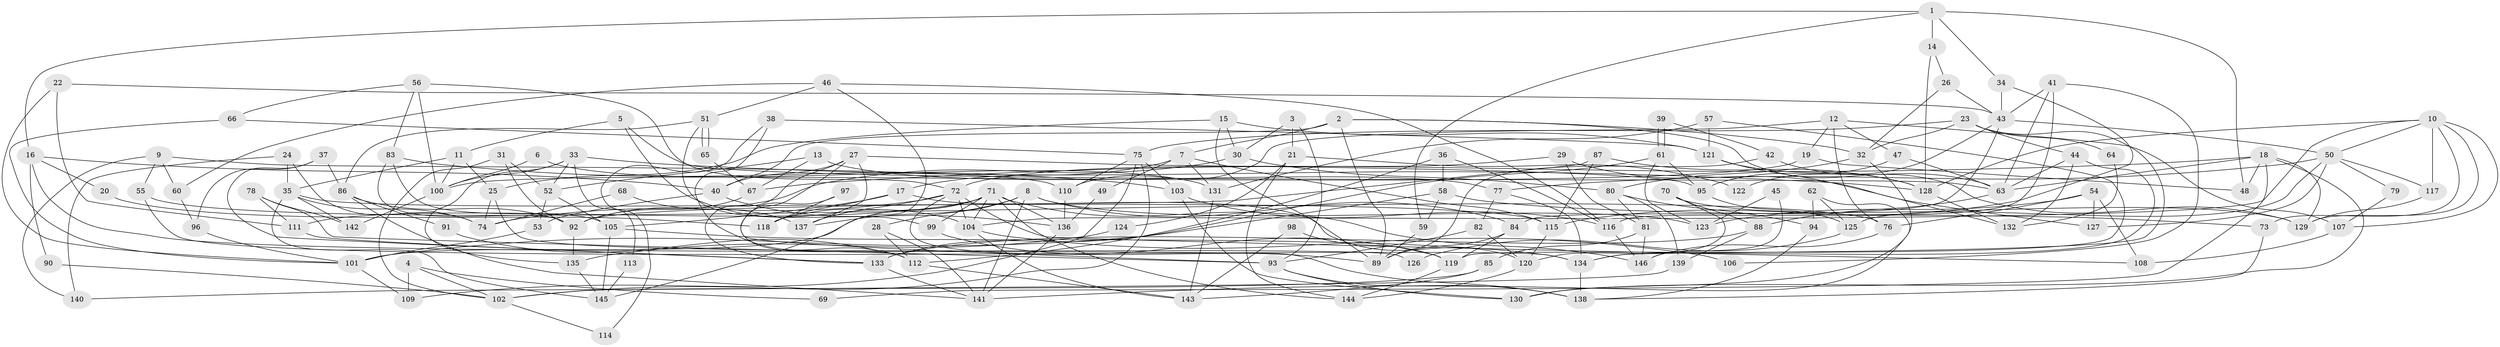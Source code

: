 // coarse degree distribution, {6: 0.1326530612244898, 8: 0.061224489795918366, 5: 0.15306122448979592, 3: 0.20408163265306123, 7: 0.07142857142857142, 4: 0.20408163265306123, 2: 0.10204081632653061, 9: 0.05102040816326531, 10: 0.01020408163265306, 11: 0.01020408163265306}
// Generated by graph-tools (version 1.1) at 2025/24/03/03/25 07:24:00]
// undirected, 146 vertices, 292 edges
graph export_dot {
graph [start="1"]
  node [color=gray90,style=filled];
  1;
  2;
  3;
  4;
  5;
  6;
  7;
  8;
  9;
  10;
  11;
  12;
  13;
  14;
  15;
  16;
  17;
  18;
  19;
  20;
  21;
  22;
  23;
  24;
  25;
  26;
  27;
  28;
  29;
  30;
  31;
  32;
  33;
  34;
  35;
  36;
  37;
  38;
  39;
  40;
  41;
  42;
  43;
  44;
  45;
  46;
  47;
  48;
  49;
  50;
  51;
  52;
  53;
  54;
  55;
  56;
  57;
  58;
  59;
  60;
  61;
  62;
  63;
  64;
  65;
  66;
  67;
  68;
  69;
  70;
  71;
  72;
  73;
  74;
  75;
  76;
  77;
  78;
  79;
  80;
  81;
  82;
  83;
  84;
  85;
  86;
  87;
  88;
  89;
  90;
  91;
  92;
  93;
  94;
  95;
  96;
  97;
  98;
  99;
  100;
  101;
  102;
  103;
  104;
  105;
  106;
  107;
  108;
  109;
  110;
  111;
  112;
  113;
  114;
  115;
  116;
  117;
  118;
  119;
  120;
  121;
  122;
  123;
  124;
  125;
  126;
  127;
  128;
  129;
  130;
  131;
  132;
  133;
  134;
  135;
  136;
  137;
  138;
  139;
  140;
  141;
  142;
  143;
  144;
  145;
  146;
  1 -- 14;
  1 -- 34;
  1 -- 16;
  1 -- 48;
  1 -- 59;
  2 -- 32;
  2 -- 89;
  2 -- 7;
  2 -- 40;
  2 -- 129;
  3 -- 93;
  3 -- 30;
  3 -- 21;
  4 -- 109;
  4 -- 102;
  4 -- 69;
  5 -- 104;
  5 -- 63;
  5 -- 11;
  6 -- 100;
  6 -- 131;
  7 -- 17;
  7 -- 49;
  7 -- 115;
  7 -- 131;
  8 -- 84;
  8 -- 141;
  8 -- 28;
  8 -- 123;
  8 -- 137;
  9 -- 140;
  9 -- 55;
  9 -- 60;
  9 -- 110;
  10 -- 73;
  10 -- 50;
  10 -- 104;
  10 -- 107;
  10 -- 117;
  10 -- 128;
  10 -- 129;
  11 -- 35;
  11 -- 25;
  11 -- 100;
  12 -- 19;
  12 -- 110;
  12 -- 47;
  12 -- 76;
  12 -- 107;
  13 -- 77;
  13 -- 67;
  13 -- 52;
  14 -- 128;
  14 -- 26;
  15 -- 121;
  15 -- 89;
  15 -- 25;
  15 -- 30;
  16 -- 40;
  16 -- 20;
  16 -- 89;
  16 -- 90;
  17 -- 120;
  17 -- 105;
  17 -- 118;
  18 -- 130;
  18 -- 129;
  18 -- 48;
  18 -- 63;
  18 -- 67;
  18 -- 69;
  19 -- 100;
  19 -- 48;
  20 -- 118;
  21 -- 144;
  21 -- 122;
  21 -- 124;
  22 -- 43;
  22 -- 101;
  22 -- 111;
  23 -- 44;
  23 -- 75;
  23 -- 32;
  23 -- 64;
  23 -- 134;
  24 -- 35;
  24 -- 74;
  24 -- 140;
  25 -- 74;
  25 -- 126;
  26 -- 32;
  26 -- 43;
  27 -- 93;
  27 -- 40;
  27 -- 95;
  27 -- 133;
  27 -- 137;
  28 -- 141;
  28 -- 112;
  29 -- 72;
  29 -- 127;
  29 -- 81;
  30 -- 80;
  30 -- 92;
  31 -- 92;
  31 -- 52;
  31 -- 102;
  32 -- 141;
  32 -- 80;
  33 -- 128;
  33 -- 52;
  33 -- 100;
  33 -- 113;
  33 -- 135;
  34 -- 115;
  34 -- 43;
  35 -- 74;
  35 -- 142;
  35 -- 115;
  35 -- 145;
  36 -- 116;
  36 -- 58;
  36 -- 112;
  37 -- 86;
  37 -- 133;
  37 -- 96;
  38 -- 121;
  38 -- 112;
  38 -- 114;
  39 -- 61;
  39 -- 61;
  39 -- 42;
  40 -- 53;
  40 -- 136;
  41 -- 63;
  41 -- 116;
  41 -- 43;
  41 -- 106;
  42 -- 89;
  42 -- 63;
  43 -- 50;
  43 -- 84;
  43 -- 122;
  44 -- 63;
  44 -- 134;
  44 -- 132;
  45 -- 123;
  45 -- 146;
  46 -- 60;
  46 -- 145;
  46 -- 51;
  46 -- 116;
  47 -- 95;
  47 -- 63;
  49 -- 136;
  50 -- 117;
  50 -- 125;
  50 -- 77;
  50 -- 79;
  50 -- 127;
  51 -- 65;
  51 -- 65;
  51 -- 86;
  51 -- 99;
  52 -- 105;
  52 -- 53;
  53 -- 101;
  54 -- 108;
  54 -- 76;
  54 -- 123;
  54 -- 127;
  55 -- 76;
  55 -- 134;
  56 -- 100;
  56 -- 72;
  56 -- 66;
  56 -- 83;
  57 -- 121;
  57 -- 119;
  57 -- 131;
  58 -- 101;
  58 -- 59;
  58 -- 73;
  59 -- 89;
  60 -- 96;
  61 -- 123;
  61 -- 95;
  61 -- 133;
  62 -- 130;
  62 -- 94;
  62 -- 125;
  63 -- 88;
  64 -- 132;
  65 -- 67;
  66 -- 75;
  66 -- 101;
  67 -- 92;
  68 -- 137;
  68 -- 74;
  70 -- 129;
  70 -- 88;
  70 -- 120;
  71 -- 111;
  71 -- 104;
  71 -- 99;
  71 -- 101;
  71 -- 118;
  71 -- 136;
  71 -- 144;
  71 -- 146;
  72 -- 137;
  72 -- 104;
  72 -- 74;
  72 -- 108;
  72 -- 138;
  73 -- 138;
  75 -- 103;
  75 -- 110;
  75 -- 102;
  75 -- 109;
  76 -- 146;
  77 -- 134;
  77 -- 82;
  78 -- 93;
  78 -- 111;
  78 -- 142;
  79 -- 107;
  80 -- 81;
  80 -- 94;
  80 -- 139;
  81 -- 85;
  81 -- 146;
  82 -- 120;
  82 -- 93;
  83 -- 92;
  83 -- 103;
  83 -- 105;
  84 -- 119;
  84 -- 89;
  85 -- 102;
  85 -- 143;
  86 -- 141;
  86 -- 91;
  86 -- 92;
  87 -- 92;
  87 -- 115;
  87 -- 128;
  88 -- 133;
  88 -- 139;
  90 -- 102;
  91 -- 112;
  92 -- 135;
  93 -- 138;
  93 -- 130;
  94 -- 138;
  95 -- 125;
  96 -- 101;
  97 -- 112;
  97 -- 118;
  98 -- 143;
  98 -- 119;
  99 -- 119;
  100 -- 142;
  101 -- 109;
  102 -- 114;
  103 -- 116;
  103 -- 130;
  104 -- 143;
  104 -- 106;
  105 -- 145;
  105 -- 134;
  107 -- 108;
  110 -- 136;
  111 -- 133;
  112 -- 143;
  113 -- 145;
  115 -- 120;
  116 -- 146;
  117 -- 129;
  119 -- 144;
  120 -- 144;
  121 -- 128;
  121 -- 132;
  124 -- 135;
  125 -- 126;
  128 -- 132;
  131 -- 143;
  133 -- 141;
  134 -- 138;
  135 -- 145;
  136 -- 141;
  139 -- 140;
}
